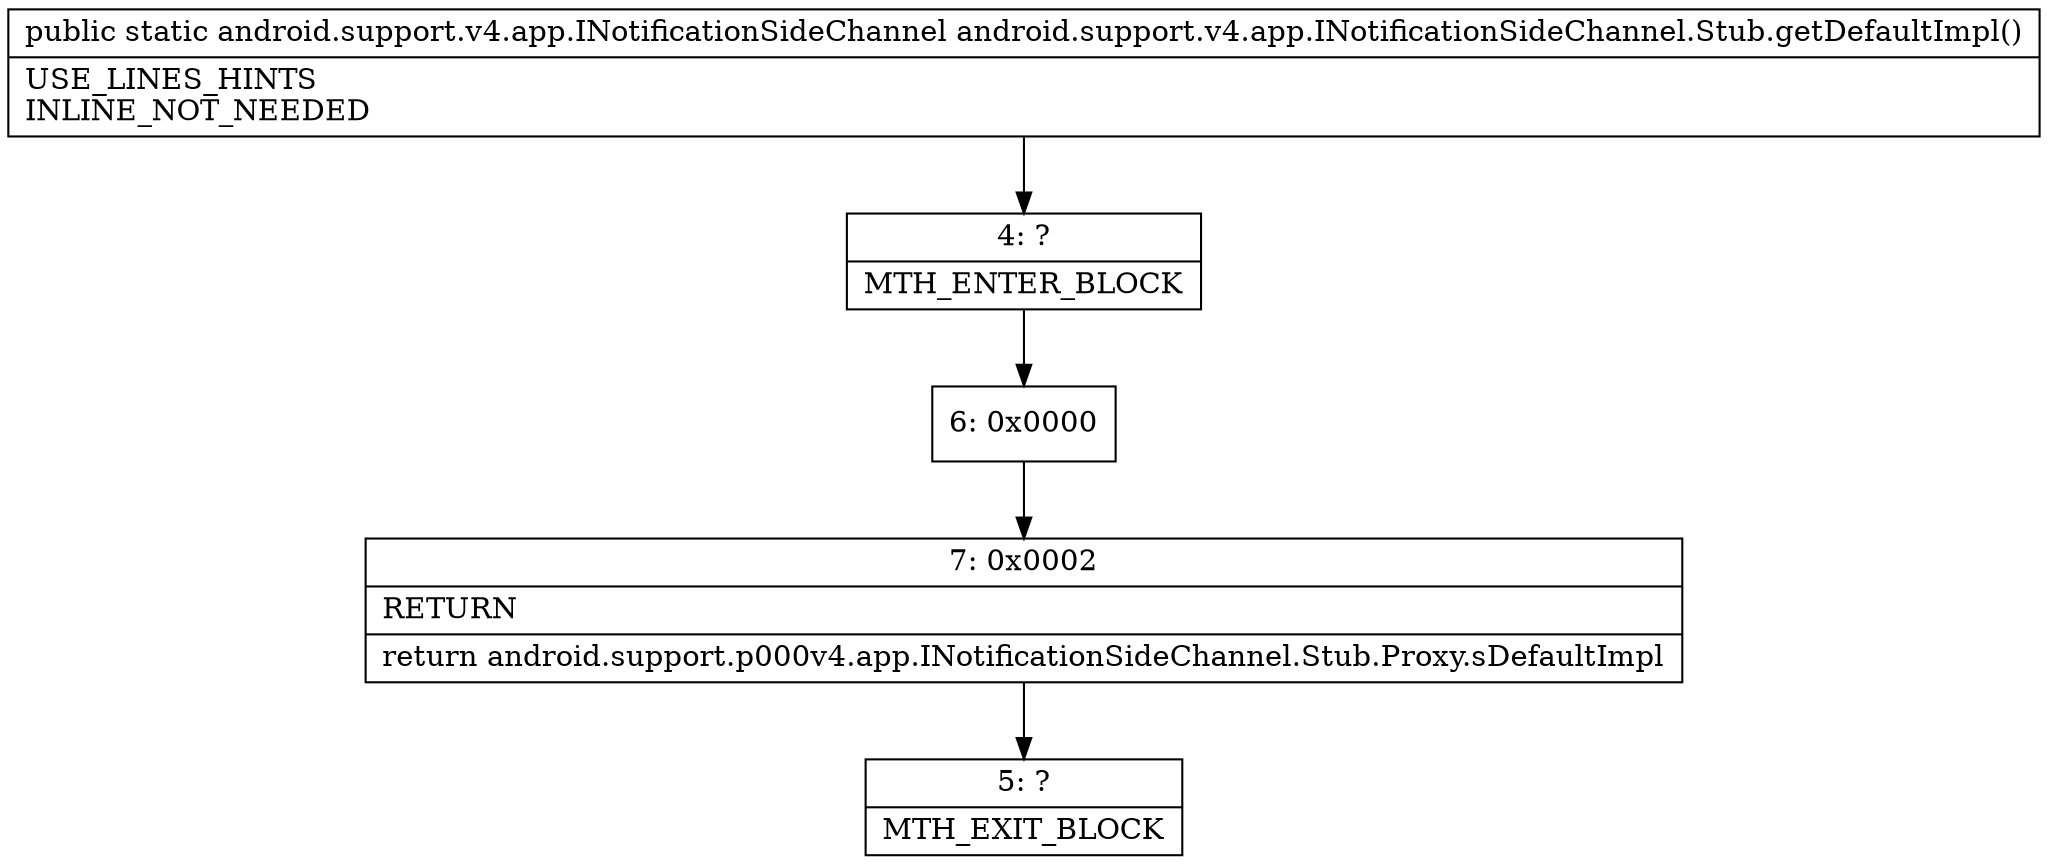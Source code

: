 digraph "CFG forandroid.support.v4.app.INotificationSideChannel.Stub.getDefaultImpl()Landroid\/support\/v4\/app\/INotificationSideChannel;" {
Node_4 [shape=record,label="{4\:\ ?|MTH_ENTER_BLOCK\l}"];
Node_6 [shape=record,label="{6\:\ 0x0000}"];
Node_7 [shape=record,label="{7\:\ 0x0002|RETURN\l|return android.support.p000v4.app.INotificationSideChannel.Stub.Proxy.sDefaultImpl\l}"];
Node_5 [shape=record,label="{5\:\ ?|MTH_EXIT_BLOCK\l}"];
MethodNode[shape=record,label="{public static android.support.v4.app.INotificationSideChannel android.support.v4.app.INotificationSideChannel.Stub.getDefaultImpl()  | USE_LINES_HINTS\lINLINE_NOT_NEEDED\l}"];
MethodNode -> Node_4;Node_4 -> Node_6;
Node_6 -> Node_7;
Node_7 -> Node_5;
}


